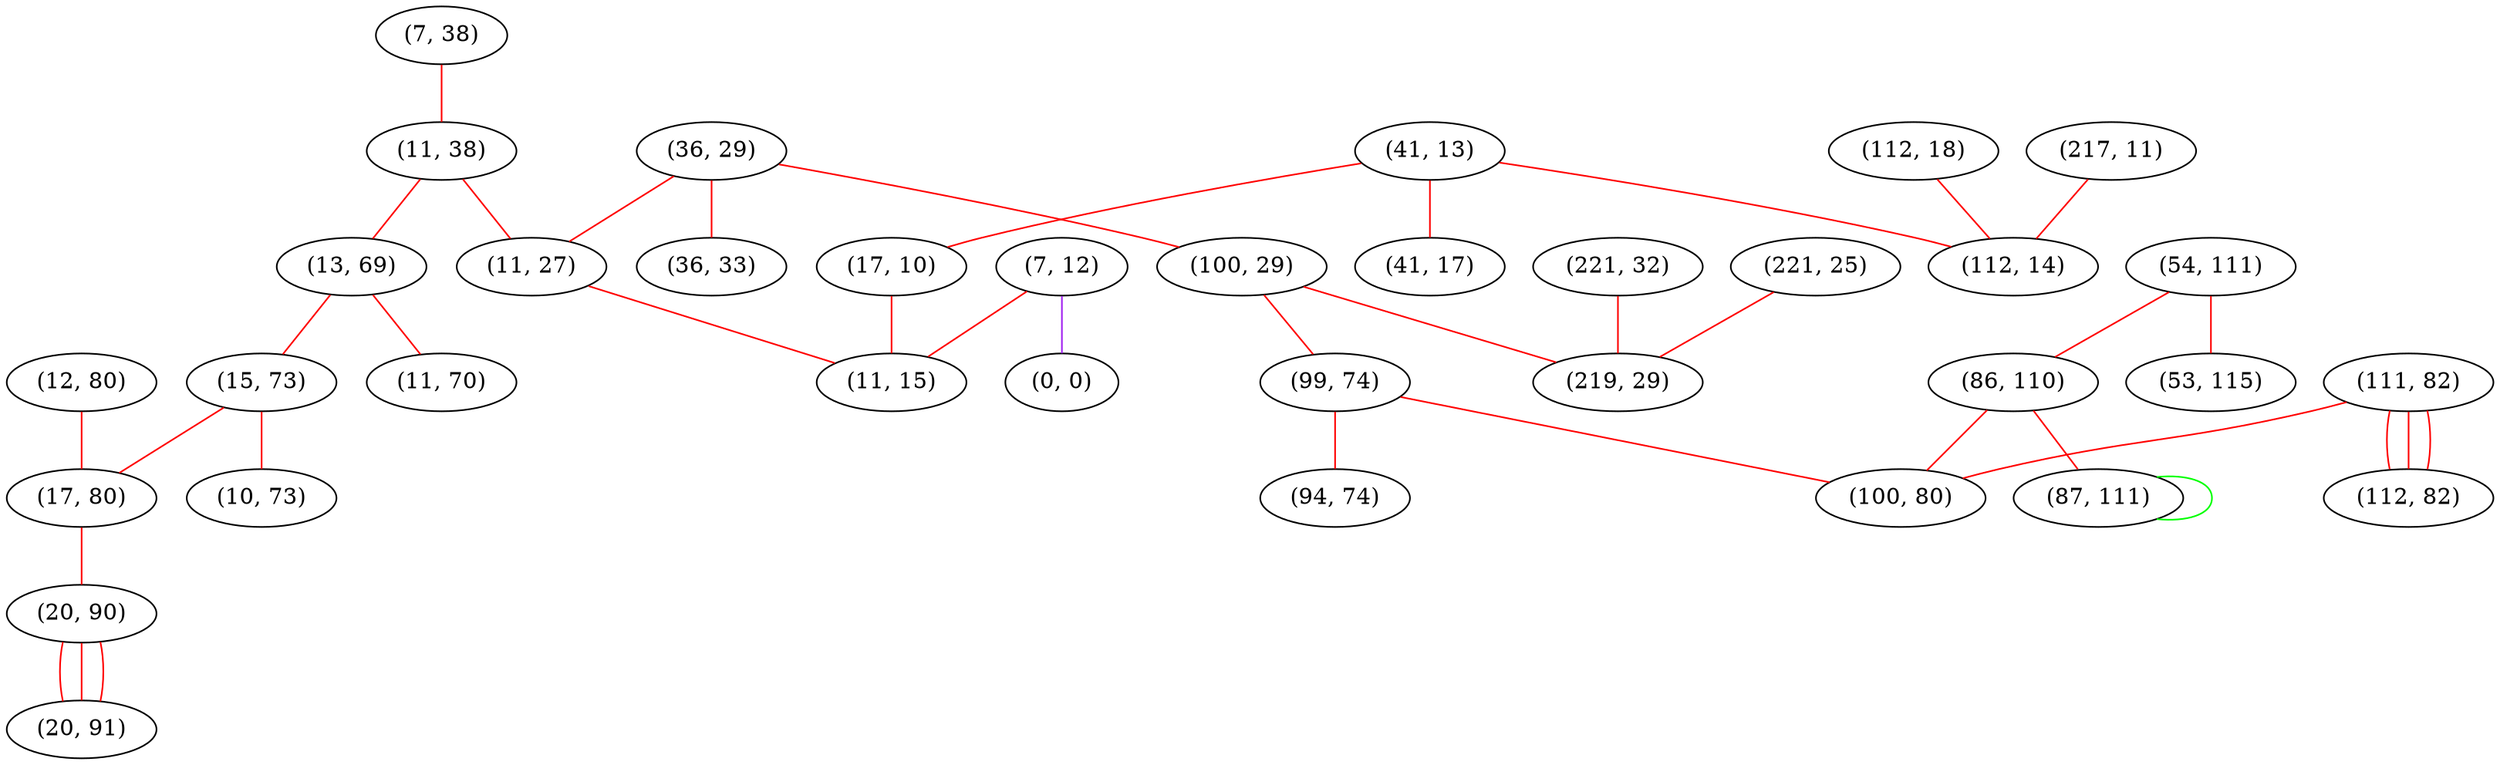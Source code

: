 graph "" {
"(36, 29)";
"(41, 13)";
"(217, 11)";
"(7, 12)";
"(7, 38)";
"(12, 80)";
"(54, 111)";
"(221, 25)";
"(112, 18)";
"(11, 38)";
"(13, 69)";
"(221, 32)";
"(11, 27)";
"(15, 73)";
"(11, 70)";
"(100, 29)";
"(0, 0)";
"(17, 10)";
"(99, 74)";
"(86, 110)";
"(94, 74)";
"(41, 17)";
"(111, 82)";
"(11, 15)";
"(17, 80)";
"(112, 82)";
"(219, 29)";
"(20, 90)";
"(100, 80)";
"(20, 91)";
"(112, 14)";
"(53, 115)";
"(36, 33)";
"(10, 73)";
"(87, 111)";
"(36, 29)" -- "(100, 29)"  [color=red, key=0, weight=1];
"(36, 29)" -- "(36, 33)"  [color=red, key=0, weight=1];
"(36, 29)" -- "(11, 27)"  [color=red, key=0, weight=1];
"(41, 13)" -- "(17, 10)"  [color=red, key=0, weight=1];
"(41, 13)" -- "(112, 14)"  [color=red, key=0, weight=1];
"(41, 13)" -- "(41, 17)"  [color=red, key=0, weight=1];
"(217, 11)" -- "(112, 14)"  [color=red, key=0, weight=1];
"(7, 12)" -- "(11, 15)"  [color=red, key=0, weight=1];
"(7, 12)" -- "(0, 0)"  [color=purple, key=0, weight=4];
"(7, 38)" -- "(11, 38)"  [color=red, key=0, weight=1];
"(12, 80)" -- "(17, 80)"  [color=red, key=0, weight=1];
"(54, 111)" -- "(53, 115)"  [color=red, key=0, weight=1];
"(54, 111)" -- "(86, 110)"  [color=red, key=0, weight=1];
"(221, 25)" -- "(219, 29)"  [color=red, key=0, weight=1];
"(112, 18)" -- "(112, 14)"  [color=red, key=0, weight=1];
"(11, 38)" -- "(11, 27)"  [color=red, key=0, weight=1];
"(11, 38)" -- "(13, 69)"  [color=red, key=0, weight=1];
"(13, 69)" -- "(11, 70)"  [color=red, key=0, weight=1];
"(13, 69)" -- "(15, 73)"  [color=red, key=0, weight=1];
"(221, 32)" -- "(219, 29)"  [color=red, key=0, weight=1];
"(11, 27)" -- "(11, 15)"  [color=red, key=0, weight=1];
"(15, 73)" -- "(17, 80)"  [color=red, key=0, weight=1];
"(15, 73)" -- "(10, 73)"  [color=red, key=0, weight=1];
"(100, 29)" -- "(99, 74)"  [color=red, key=0, weight=1];
"(100, 29)" -- "(219, 29)"  [color=red, key=0, weight=1];
"(17, 10)" -- "(11, 15)"  [color=red, key=0, weight=1];
"(99, 74)" -- "(94, 74)"  [color=red, key=0, weight=1];
"(99, 74)" -- "(100, 80)"  [color=red, key=0, weight=1];
"(86, 110)" -- "(87, 111)"  [color=red, key=0, weight=1];
"(86, 110)" -- "(100, 80)"  [color=red, key=0, weight=1];
"(111, 82)" -- "(112, 82)"  [color=red, key=0, weight=1];
"(111, 82)" -- "(112, 82)"  [color=red, key=1, weight=1];
"(111, 82)" -- "(112, 82)"  [color=red, key=2, weight=1];
"(111, 82)" -- "(100, 80)"  [color=red, key=0, weight=1];
"(17, 80)" -- "(20, 90)"  [color=red, key=0, weight=1];
"(20, 90)" -- "(20, 91)"  [color=red, key=0, weight=1];
"(20, 90)" -- "(20, 91)"  [color=red, key=1, weight=1];
"(20, 90)" -- "(20, 91)"  [color=red, key=2, weight=1];
"(87, 111)" -- "(87, 111)"  [color=green, key=0, weight=2];
}
